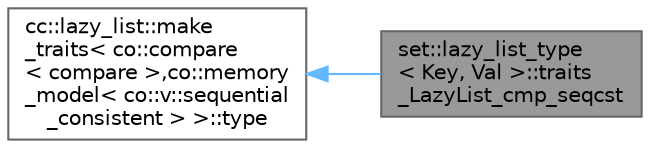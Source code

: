 digraph "set::lazy_list_type&lt; Key, Val &gt;::traits_LazyList_cmp_seqcst"
{
 // LATEX_PDF_SIZE
  bgcolor="transparent";
  edge [fontname=Helvetica,fontsize=10,labelfontname=Helvetica,labelfontsize=10];
  node [fontname=Helvetica,fontsize=10,shape=box,height=0.2,width=0.4];
  rankdir="LR";
  Node1 [id="Node000001",label="set::lazy_list_type\l\< Key, Val \>::traits\l_LazyList_cmp_seqcst",height=0.2,width=0.4,color="gray40", fillcolor="grey60", style="filled", fontcolor="black",tooltip=" "];
  Node2 -> Node1 [id="edge1_Node000001_Node000002",dir="back",color="steelblue1",style="solid",tooltip=" "];
  Node2 [id="Node000002",label="cc::lazy_list::make\l_traits\< co::compare\l\< compare \>,co::memory\l_model\< co::v::sequential\l_consistent \> \>::type",height=0.2,width=0.4,color="gray40", fillcolor="white", style="filled",tooltip=" "];
}
